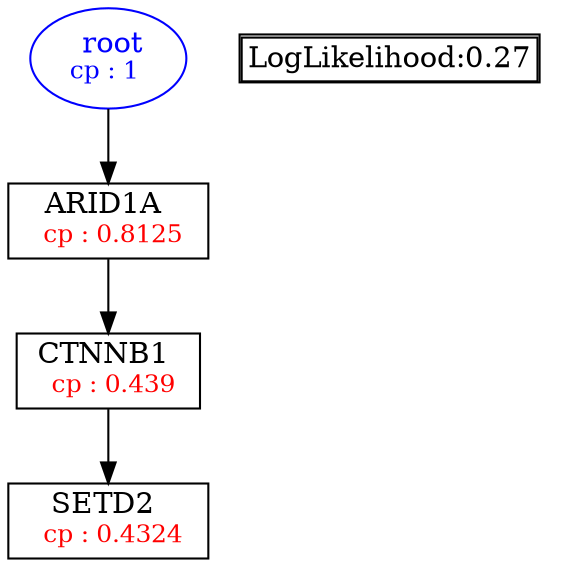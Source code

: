 digraph tree {
    "root" [label=<<font color='Blue'> root</font><br/><font color='Blue' POINT-SIZE='12'>cp : 1 </font>>, shape=oval, color=Blue];
    "S1" [label =<ARID1A <br/> <font color='Red' POINT-SIZE='12'> cp : 0.8125 </font>>, shape=box];
    "S2" [label =<CTNNB1 <br/> <font color='Red' POINT-SIZE='12'> cp : 0.439 </font>>, shape=box];
    "S3" [label =<SETD2 <br/> <font color='Red' POINT-SIZE='12'> cp : 0.4324 </font>>, shape=box];
    "root" -> "S1";
    "S1" -> "S2";
    "S2" -> "S3";

    node[shape=plaintext]
    fontsize="10"
    struct1 [label=
    <<TABLE BORDER="1" CELLBORDER="1" CELLSPACING="0" >
    <TR><TD ALIGN="LEFT">LogLikelihood:0.27</TD></TR>
    </TABLE>>];

}
